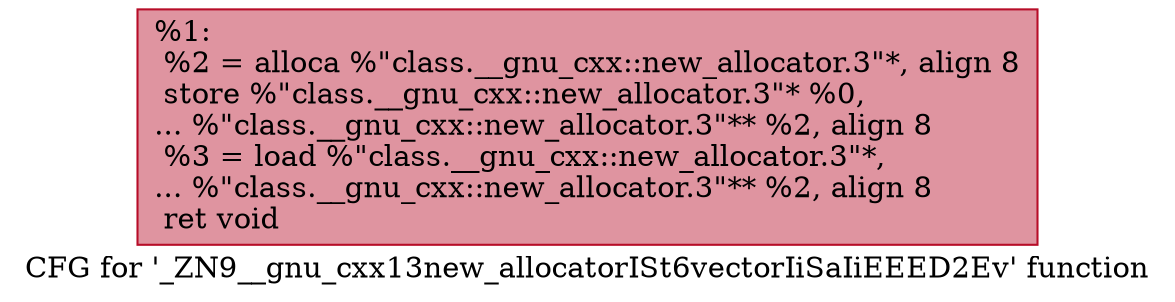 digraph "CFG for '_ZN9__gnu_cxx13new_allocatorISt6vectorIiSaIiEEED2Ev' function" {
	label="CFG for '_ZN9__gnu_cxx13new_allocatorISt6vectorIiSaIiEEED2Ev' function";

	Node0x559aeaae3860 [shape=record,color="#b70d28ff", style=filled, fillcolor="#b70d2870",label="{%1:\l  %2 = alloca %\"class.__gnu_cxx::new_allocator.3\"*, align 8\l  store %\"class.__gnu_cxx::new_allocator.3\"* %0,\l... %\"class.__gnu_cxx::new_allocator.3\"** %2, align 8\l  %3 = load %\"class.__gnu_cxx::new_allocator.3\"*,\l... %\"class.__gnu_cxx::new_allocator.3\"** %2, align 8\l  ret void\l}"];
}
